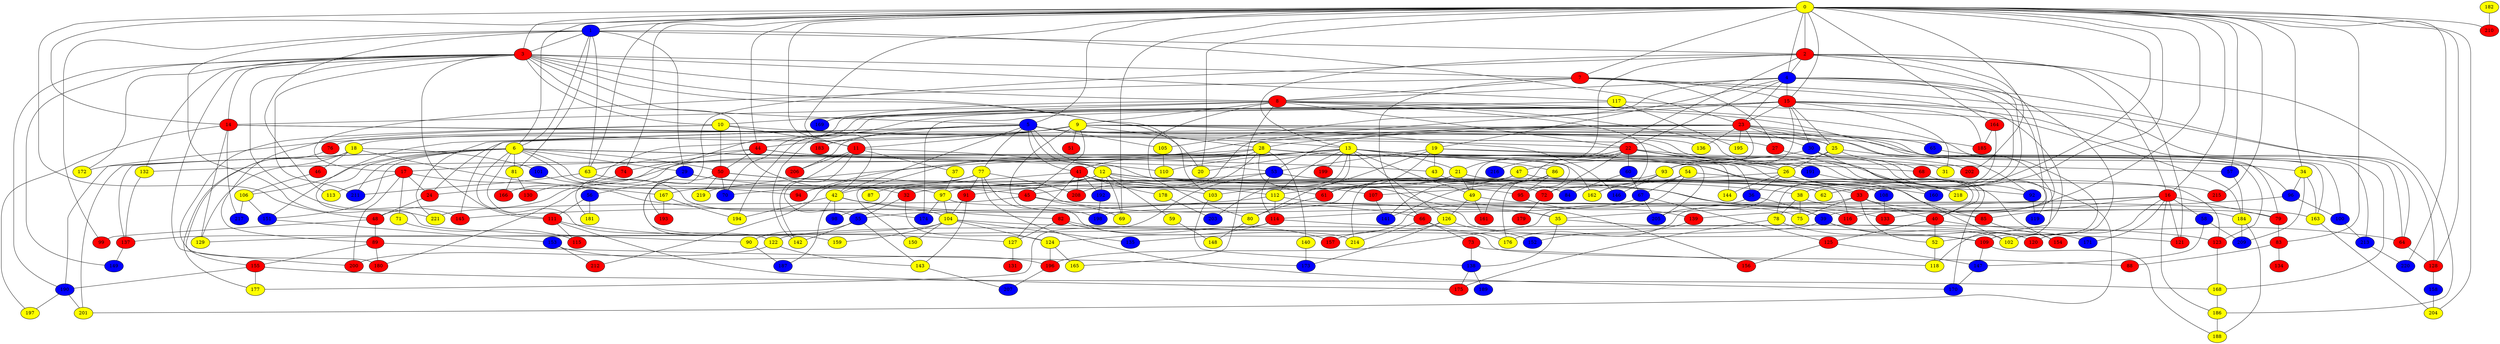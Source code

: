 graph {
0 [style = filled fillcolor = yellow];
1 [style = filled fillcolor = blue];
2 [style = filled fillcolor = red];
3 [style = filled fillcolor = red];
4 [style = filled fillcolor = blue];
5 [style = filled fillcolor = blue];
6 [style = filled fillcolor = yellow];
7 [style = filled fillcolor = red];
8 [style = filled fillcolor = red];
9 [style = filled fillcolor = yellow];
10 [style = filled fillcolor = yellow];
11 [style = filled fillcolor = red];
12 [style = filled fillcolor = yellow];
13 [style = filled fillcolor = yellow];
14 [style = filled fillcolor = red];
15 [style = filled fillcolor = red];
16 [style = filled fillcolor = red];
17 [style = filled fillcolor = red];
18 [style = filled fillcolor = yellow];
19 [style = filled fillcolor = yellow];
20 [style = filled fillcolor = yellow];
21 [style = filled fillcolor = yellow];
22 [style = filled fillcolor = red];
23 [style = filled fillcolor = red];
24 [style = filled fillcolor = red];
25 [style = filled fillcolor = yellow];
26 [style = filled fillcolor = yellow];
27 [style = filled fillcolor = red];
28 [style = filled fillcolor = yellow];
29 [style = filled fillcolor = blue];
30 [style = filled fillcolor = blue];
31 [style = filled fillcolor = yellow];
32 [style = filled fillcolor = red];
33 [style = filled fillcolor = red];
34 [style = filled fillcolor = yellow];
35 [style = filled fillcolor = yellow];
36 [style = filled fillcolor = blue];
37 [style = filled fillcolor = yellow];
38 [style = filled fillcolor = yellow];
39 [style = filled fillcolor = blue];
40 [style = filled fillcolor = red];
41 [style = filled fillcolor = red];
42 [style = filled fillcolor = yellow];
43 [style = filled fillcolor = yellow];
44 [style = filled fillcolor = red];
45 [style = filled fillcolor = red];
46 [style = filled fillcolor = red];
47 [style = filled fillcolor = yellow];
48 [style = filled fillcolor = red];
49 [style = filled fillcolor = yellow];
50 [style = filled fillcolor = red];
51 [style = filled fillcolor = red];
52 [style = filled fillcolor = yellow];
53 [style = filled fillcolor = blue];
54 [style = filled fillcolor = yellow];
55 [style = filled fillcolor = blue];
56 [style = filled fillcolor = blue];
57 [style = filled fillcolor = blue];
58 [style = filled fillcolor = blue];
59 [style = filled fillcolor = yellow];
60 [style = filled fillcolor = blue];
61 [style = filled fillcolor = red];
62 [style = filled fillcolor = yellow];
63 [style = filled fillcolor = yellow];
64 [style = filled fillcolor = red];
65 [style = filled fillcolor = blue];
66 [style = filled fillcolor = red];
67 [style = filled fillcolor = blue];
68 [style = filled fillcolor = red];
69 [style = filled fillcolor = yellow];
70 [style = filled fillcolor = blue];
71 [style = filled fillcolor = yellow];
72 [style = filled fillcolor = red];
73 [style = filled fillcolor = red];
74 [style = filled fillcolor = red];
75 [style = filled fillcolor = yellow];
76 [style = filled fillcolor = red];
77 [style = filled fillcolor = yellow];
78 [style = filled fillcolor = yellow];
79 [style = filled fillcolor = red];
80 [style = filled fillcolor = yellow];
81 [style = filled fillcolor = yellow];
82 [style = filled fillcolor = red];
83 [style = filled fillcolor = red];
84 [style = filled fillcolor = blue];
85 [style = filled fillcolor = red];
86 [style = filled fillcolor = yellow];
87 [style = filled fillcolor = yellow];
88 [style = filled fillcolor = red];
89 [style = filled fillcolor = red];
90 [style = filled fillcolor = yellow];
91 [style = filled fillcolor = red];
92 [style = filled fillcolor = blue];
93 [style = filled fillcolor = yellow];
94 [style = filled fillcolor = red];
95 [style = filled fillcolor = red];
96 [style = filled fillcolor = blue];
97 [style = filled fillcolor = yellow];
98 [style = filled fillcolor = blue];
99 [style = filled fillcolor = red];
100 [style = filled fillcolor = blue];
101 [style = filled fillcolor = blue];
102 [style = filled fillcolor = yellow];
103 [style = filled fillcolor = yellow];
104 [style = filled fillcolor = yellow];
105 [style = filled fillcolor = yellow];
106 [style = filled fillcolor = yellow];
107 [style = filled fillcolor = red];
108 [style = filled fillcolor = blue];
109 [style = filled fillcolor = red];
110 [style = filled fillcolor = yellow];
111 [style = filled fillcolor = red];
112 [style = filled fillcolor = yellow];
113 [style = filled fillcolor = yellow];
114 [style = filled fillcolor = red];
115 [style = filled fillcolor = red];
116 [style = filled fillcolor = red];
117 [style = filled fillcolor = yellow];
118 [style = filled fillcolor = yellow];
119 [style = filled fillcolor = blue];
120 [style = filled fillcolor = red];
121 [style = filled fillcolor = red];
122 [style = filled fillcolor = yellow];
123 [style = filled fillcolor = red];
124 [style = filled fillcolor = yellow];
125 [style = filled fillcolor = red];
126 [style = filled fillcolor = yellow];
127 [style = filled fillcolor = yellow];
128 [style = filled fillcolor = red];
129 [style = filled fillcolor = yellow];
130 [style = filled fillcolor = red];
131 [style = filled fillcolor = red];
132 [style = filled fillcolor = yellow];
133 [style = filled fillcolor = red];
134 [style = filled fillcolor = red];
135 [style = filled fillcolor = blue];
136 [style = filled fillcolor = yellow];
137 [style = filled fillcolor = red];
138 [style = filled fillcolor = blue];
139 [style = filled fillcolor = red];
140 [style = filled fillcolor = yellow];
141 [style = filled fillcolor = blue];
142 [style = filled fillcolor = yellow];
143 [style = filled fillcolor = yellow];
144 [style = filled fillcolor = yellow];
145 [style = filled fillcolor = red];
146 [style = filled fillcolor = blue];
147 [style = filled fillcolor = blue];
148 [style = filled fillcolor = yellow];
149 [style = filled fillcolor = blue];
150 [style = filled fillcolor = yellow];
151 [style = filled fillcolor = blue];
152 [style = filled fillcolor = blue];
153 [style = filled fillcolor = blue];
154 [style = filled fillcolor = red];
155 [style = filled fillcolor = red];
156 [style = filled fillcolor = red];
157 [style = filled fillcolor = red];
158 [style = filled fillcolor = blue];
159 [style = filled fillcolor = yellow];
160 [style = filled fillcolor = blue];
161 [style = filled fillcolor = red];
162 [style = filled fillcolor = yellow];
163 [style = filled fillcolor = yellow];
164 [style = filled fillcolor = red];
165 [style = filled fillcolor = yellow];
166 [style = filled fillcolor = red];
167 [style = filled fillcolor = yellow];
168 [style = filled fillcolor = yellow];
169 [style = filled fillcolor = blue];
170 [style = filled fillcolor = blue];
171 [style = filled fillcolor = blue];
172 [style = filled fillcolor = yellow];
173 [style = filled fillcolor = blue];
174 [style = filled fillcolor = blue];
175 [style = filled fillcolor = red];
176 [style = filled fillcolor = yellow];
177 [style = filled fillcolor = yellow];
178 [style = filled fillcolor = yellow];
179 [style = filled fillcolor = red];
180 [style = filled fillcolor = red];
181 [style = filled fillcolor = yellow];
182 [style = filled fillcolor = yellow];
183 [style = filled fillcolor = red];
184 [style = filled fillcolor = yellow];
185 [style = filled fillcolor = red];
186 [style = filled fillcolor = yellow];
187 [style = filled fillcolor = blue];
188 [style = filled fillcolor = yellow];
189 [style = filled fillcolor = blue];
190 [style = filled fillcolor = blue];
191 [style = filled fillcolor = blue];
192 [style = filled fillcolor = blue];
193 [style = filled fillcolor = red];
194 [style = filled fillcolor = yellow];
195 [style = filled fillcolor = yellow];
196 [style = filled fillcolor = red];
197 [style = filled fillcolor = yellow];
198 [style = filled fillcolor = blue];
199 [style = filled fillcolor = red];
200 [style = filled fillcolor = red];
201 [style = filled fillcolor = yellow];
202 [style = filled fillcolor = red];
203 [style = filled fillcolor = blue];
204 [style = filled fillcolor = yellow];
205 [style = filled fillcolor = blue];
206 [style = filled fillcolor = red];
207 [style = filled fillcolor = blue];
208 [style = filled fillcolor = red];
209 [style = filled fillcolor = blue];
210 [style = filled fillcolor = red];
211 [style = filled fillcolor = blue];
212 [style = filled fillcolor = red];
213 [style = filled fillcolor = blue];
214 [style = filled fillcolor = yellow];
215 [style = filled fillcolor = red];
216 [style = filled fillcolor = blue];
217 [style = filled fillcolor = blue];
218 [style = filled fillcolor = yellow];
219 [style = filled fillcolor = yellow];
220 [style = filled fillcolor = blue];
221 [style = filled fillcolor = yellow];
0 -- 4;
0 -- 3;
0 -- 2;
0 -- 1;
0 -- 5;
0 -- 6;
0 -- 7;
0 -- 11;
0 -- 14;
0 -- 15;
0 -- 16;
0 -- 20;
0 -- 34;
0 -- 38;
0 -- 42;
0 -- 44;
0 -- 48;
0 -- 57;
0 -- 62;
0 -- 63;
0 -- 69;
0 -- 74;
0 -- 83;
0 -- 116;
0 -- 128;
0 -- 164;
0 -- 202;
0 -- 204;
0 -- 210;
0 -- 215;
0 -- 220;
1 -- 2;
1 -- 3;
1 -- 6;
1 -- 23;
1 -- 29;
1 -- 63;
1 -- 81;
1 -- 99;
1 -- 113;
1 -- 221;
2 -- 4;
2 -- 13;
2 -- 16;
2 -- 21;
2 -- 33;
2 -- 49;
2 -- 121;
2 -- 133;
2 -- 159;
2 -- 186;
3 -- 5;
3 -- 7;
3 -- 8;
3 -- 10;
3 -- 14;
3 -- 20;
3 -- 32;
3 -- 103;
3 -- 111;
3 -- 117;
3 -- 132;
3 -- 145;
3 -- 149;
3 -- 172;
3 -- 190;
3 -- 200;
3 -- 211;
4 -- 8;
4 -- 15;
4 -- 19;
4 -- 22;
4 -- 23;
4 -- 39;
4 -- 64;
4 -- 78;
4 -- 102;
4 -- 105;
5 -- 12;
5 -- 18;
5 -- 25;
5 -- 27;
5 -- 41;
5 -- 42;
5 -- 72;
5 -- 76;
5 -- 77;
5 -- 96;
5 -- 100;
5 -- 105;
5 -- 145;
5 -- 151;
5 -- 154;
5 -- 163;
5 -- 166;
5 -- 183;
5 -- 221;
6 -- 29;
6 -- 43;
6 -- 50;
6 -- 53;
6 -- 81;
6 -- 90;
6 -- 94;
6 -- 97;
6 -- 106;
6 -- 110;
6 -- 111;
6 -- 122;
6 -- 137;
6 -- 151;
6 -- 172;
6 -- 201;
6 -- 211;
7 -- 8;
7 -- 15;
7 -- 17;
7 -- 27;
7 -- 52;
7 -- 66;
7 -- 128;
8 -- 9;
8 -- 10;
8 -- 14;
8 -- 22;
8 -- 80;
8 -- 92;
8 -- 109;
8 -- 162;
8 -- 165;
8 -- 169;
8 -- 170;
9 -- 11;
9 -- 28;
9 -- 44;
9 -- 45;
9 -- 51;
9 -- 65;
9 -- 136;
9 -- 146;
9 -- 185;
9 -- 190;
9 -- 198;
9 -- 206;
10 -- 11;
10 -- 13;
10 -- 50;
10 -- 89;
10 -- 180;
11 -- 12;
11 -- 37;
11 -- 55;
11 -- 142;
11 -- 206;
12 -- 24;
12 -- 33;
12 -- 35;
12 -- 38;
12 -- 39;
12 -- 42;
12 -- 59;
12 -- 62;
12 -- 69;
12 -- 70;
12 -- 156;
12 -- 167;
12 -- 192;
13 -- 17;
13 -- 20;
13 -- 21;
13 -- 31;
13 -- 48;
13 -- 49;
13 -- 57;
13 -- 68;
13 -- 86;
13 -- 103;
13 -- 110;
13 -- 112;
13 -- 126;
13 -- 144;
13 -- 180;
13 -- 199;
13 -- 203;
13 -- 205;
13 -- 218;
13 -- 219;
14 -- 22;
14 -- 40;
14 -- 129;
14 -- 197;
14 -- 217;
15 -- 23;
15 -- 25;
15 -- 30;
15 -- 31;
15 -- 45;
15 -- 64;
15 -- 70;
15 -- 93;
15 -- 142;
15 -- 168;
15 -- 174;
15 -- 181;
15 -- 185;
15 -- 194;
16 -- 35;
16 -- 58;
16 -- 79;
16 -- 85;
16 -- 120;
16 -- 121;
16 -- 171;
16 -- 186;
16 -- 198;
17 -- 24;
17 -- 71;
17 -- 113;
17 -- 174;
17 -- 200;
18 -- 46;
18 -- 101;
18 -- 129;
18 -- 167;
18 -- 177;
19 -- 26;
19 -- 43;
19 -- 53;
19 -- 61;
19 -- 80;
19 -- 191;
21 -- 32;
21 -- 33;
21 -- 49;
21 -- 108;
21 -- 112;
22 -- 26;
22 -- 36;
22 -- 40;
22 -- 60;
22 -- 72;
22 -- 141;
22 -- 202;
22 -- 216;
23 -- 24;
23 -- 25;
23 -- 28;
23 -- 30;
23 -- 53;
23 -- 79;
23 -- 93;
23 -- 94;
23 -- 118;
23 -- 136;
23 -- 195;
24 -- 48;
25 -- 26;
25 -- 34;
25 -- 68;
25 -- 93;
26 -- 36;
26 -- 72;
26 -- 92;
26 -- 144;
26 -- 218;
27 -- 92;
28 -- 41;
28 -- 61;
28 -- 85;
28 -- 95;
28 -- 132;
28 -- 140;
28 -- 150;
28 -- 208;
29 -- 35;
29 -- 45;
29 -- 56;
29 -- 193;
30 -- 47;
30 -- 119;
30 -- 123;
30 -- 160;
32 -- 55;
32 -- 124;
33 -- 40;
33 -- 52;
33 -- 75;
33 -- 79;
33 -- 176;
34 -- 96;
34 -- 163;
34 -- 209;
35 -- 120;
35 -- 138;
36 -- 39;
36 -- 196;
37 -- 97;
38 -- 75;
38 -- 78;
38 -- 184;
39 -- 102;
39 -- 122;
39 -- 171;
40 -- 52;
40 -- 64;
40 -- 125;
41 -- 95;
41 -- 98;
41 -- 112;
41 -- 127;
41 -- 133;
41 -- 178;
41 -- 192;
41 -- 208;
42 -- 66;
42 -- 82;
42 -- 98;
42 -- 187;
42 -- 194;
43 -- 84;
44 -- 50;
44 -- 63;
44 -- 74;
44 -- 102;
44 -- 162;
45 -- 69;
45 -- 116;
45 -- 221;
46 -- 106;
47 -- 55;
47 -- 61;
47 -- 123;
47 -- 214;
47 -- 215;
48 -- 89;
48 -- 99;
49 -- 75;
49 -- 126;
49 -- 161;
50 -- 70;
50 -- 85;
50 -- 107;
50 -- 122;
50 -- 219;
52 -- 118;
53 -- 62;
53 -- 91;
53 -- 114;
53 -- 116;
53 -- 177;
54 -- 67;
54 -- 107;
54 -- 135;
54 -- 160;
55 -- 90;
55 -- 142;
55 -- 143;
56 -- 111;
56 -- 181;
57 -- 184;
58 -- 147;
58 -- 209;
59 -- 148;
60 -- 67;
60 -- 84;
61 -- 80;
63 -- 103;
63 -- 211;
64 -- 128;
65 -- 213;
66 -- 73;
66 -- 176;
66 -- 214;
67 -- 114;
67 -- 125;
67 -- 205;
68 -- 201;
71 -- 115;
72 -- 179;
73 -- 118;
73 -- 138;
74 -- 130;
76 -- 155;
77 -- 87;
77 -- 91;
77 -- 94;
77 -- 170;
77 -- 208;
77 -- 212;
77 -- 214;
78 -- 109;
78 -- 175;
79 -- 83;
80 -- 148;
81 -- 130;
81 -- 166;
82 -- 88;
82 -- 127;
82 -- 157;
83 -- 88;
83 -- 134;
85 -- 154;
86 -- 95;
86 -- 141;
86 -- 161;
86 -- 176;
89 -- 155;
89 -- 173;
89 -- 180;
90 -- 187;
91 -- 104;
91 -- 143;
92 -- 119;
93 -- 97;
93 -- 146;
93 -- 162;
95 -- 139;
96 -- 100;
96 -- 139;
97 -- 104;
97 -- 109;
97 -- 174;
100 -- 213;
101 -- 104;
103 -- 138;
104 -- 121;
104 -- 124;
104 -- 135;
104 -- 137;
104 -- 150;
104 -- 159;
105 -- 110;
106 -- 151;
106 -- 217;
107 -- 141;
108 -- 133;
109 -- 147;
109 -- 188;
111 -- 115;
111 -- 127;
111 -- 175;
112 -- 114;
112 -- 145;
112 -- 163;
114 -- 123;
114 -- 124;
114 -- 129;
117 -- 169;
117 -- 184;
117 -- 195;
122 -- 143;
122 -- 200;
123 -- 168;
124 -- 165;
124 -- 196;
125 -- 147;
125 -- 156;
126 -- 152;
126 -- 157;
126 -- 173;
127 -- 131;
128 -- 158;
132 -- 137;
137 -- 149;
138 -- 175;
138 -- 189;
139 -- 152;
140 -- 173;
143 -- 207;
147 -- 170;
151 -- 153;
153 -- 196;
153 -- 212;
155 -- 168;
155 -- 177;
155 -- 190;
158 -- 204;
163 -- 204;
164 -- 185;
164 -- 205;
167 -- 193;
167 -- 194;
168 -- 186;
178 -- 203;
182 -- 210;
184 -- 188;
184 -- 209;
186 -- 188;
190 -- 197;
190 -- 201;
191 -- 218;
192 -- 198;
196 -- 207;
213 -- 220;
}
